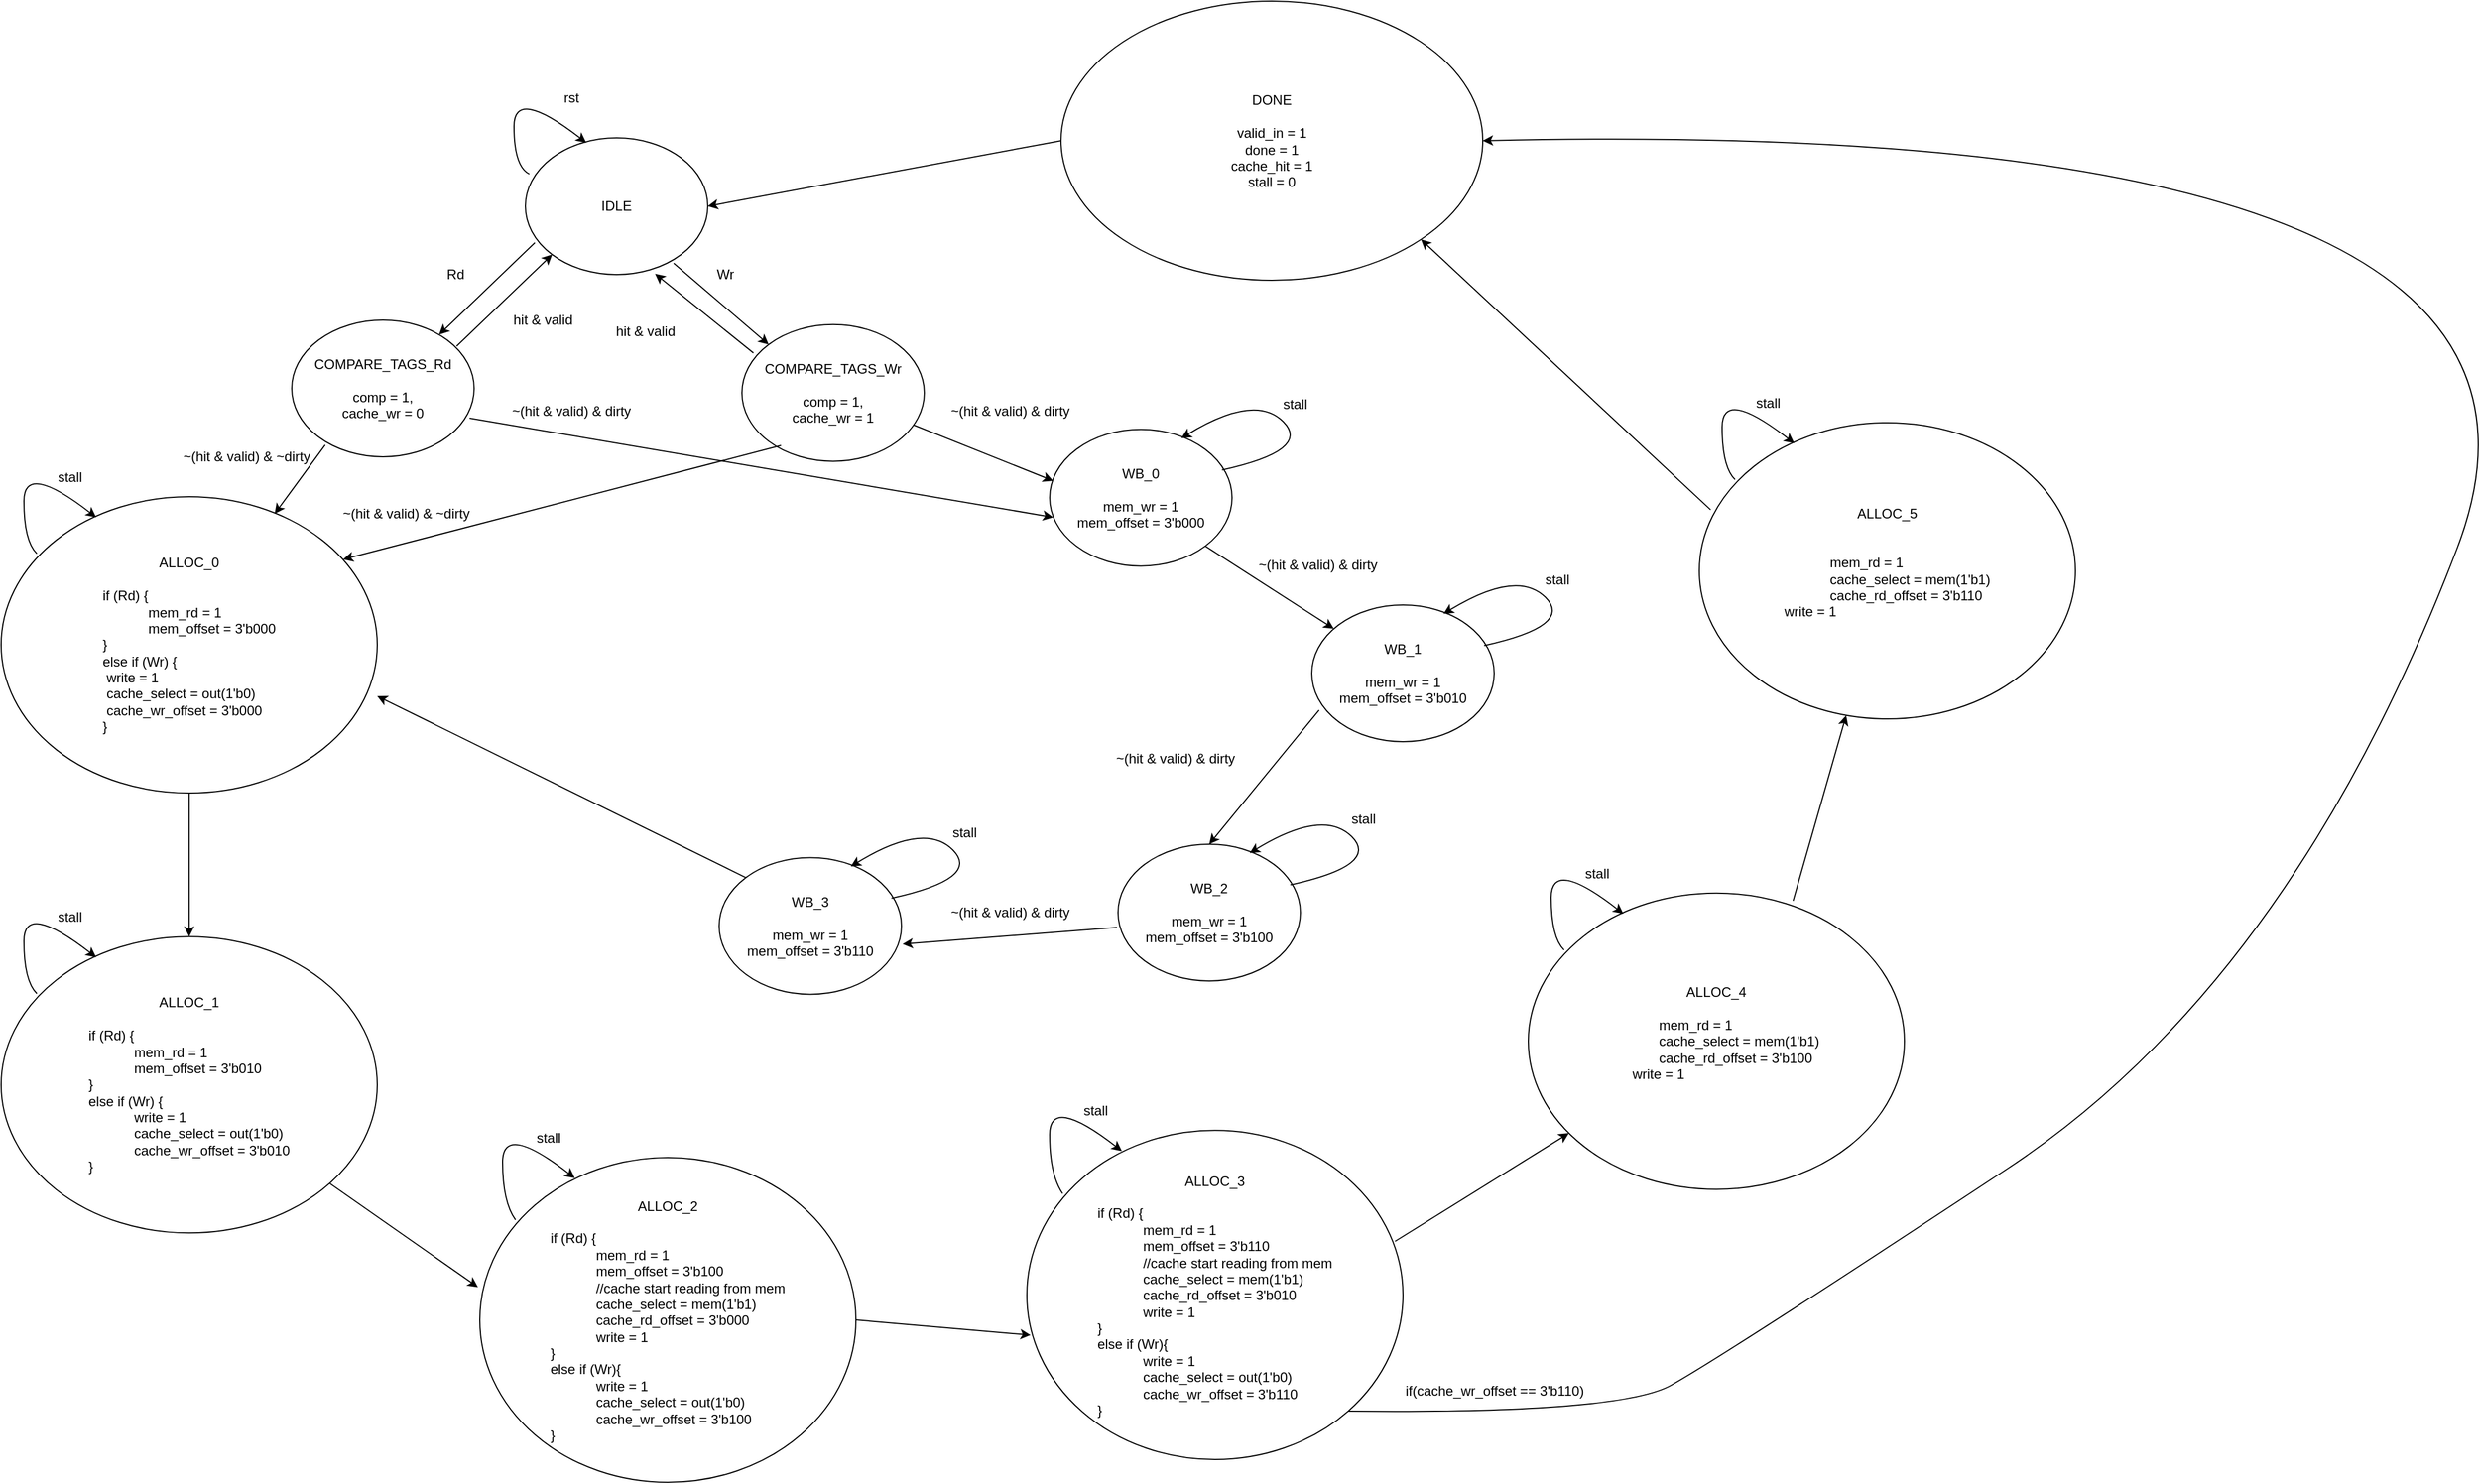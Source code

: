 <mxfile version="17.4.0" type="github">
  <diagram id="0WsAM_WMDWSk5i0kJ9NH" name="Page-1">
    <mxGraphModel dx="6001" dy="2047" grid="1" gridSize="10" guides="1" tooltips="1" connect="1" arrows="1" fold="1" page="1" pageScale="1" pageWidth="1654" pageHeight="2336" math="0" shadow="0">
      <root>
        <mxCell id="0" />
        <mxCell id="1" parent="0" />
        <mxCell id="G9HL7FKv6nedQ7dIaKoP-1" value="IDLE" style="ellipse;whiteSpace=wrap;html=1;" vertex="1" parent="1">
          <mxGeometry x="-910" y="160" width="160" height="120" as="geometry" />
        </mxCell>
        <mxCell id="G9HL7FKv6nedQ7dIaKoP-4" value="rst" style="text;html=1;align=center;verticalAlign=middle;resizable=0;points=[];autosize=1;strokeColor=none;fillColor=none;" vertex="1" parent="1">
          <mxGeometry x="-885" y="115" width="30" height="20" as="geometry" />
        </mxCell>
        <mxCell id="G9HL7FKv6nedQ7dIaKoP-5" value="" style="curved=1;endArrow=classic;html=1;rounded=0;entryX=0.396;entryY=-0.006;entryDx=0;entryDy=0;entryPerimeter=0;" edge="1" parent="1">
          <mxGeometry width="50" height="50" relative="1" as="geometry">
            <mxPoint x="-906.564" y="191.718" as="sourcePoint" />
            <mxPoint x="-856.64" y="164.28" as="targetPoint" />
            <Array as="points">
              <mxPoint x="-920" y="185" />
              <mxPoint x="-920" y="115" />
            </Array>
          </mxGeometry>
        </mxCell>
        <mxCell id="G9HL7FKv6nedQ7dIaKoP-6" value="COMPARE_TAGS_Rd&lt;br&gt;&lt;br&gt;comp = 1,&lt;br&gt;cache_wr = 0" style="ellipse;whiteSpace=wrap;html=1;" vertex="1" parent="1">
          <mxGeometry x="-1115" y="320" width="160" height="120" as="geometry" />
        </mxCell>
        <mxCell id="G9HL7FKv6nedQ7dIaKoP-7" value="COMPARE_TAGS_Wr&lt;br&gt;&lt;br&gt;comp = 1,&lt;br&gt;cache_wr = 1" style="ellipse;whiteSpace=wrap;html=1;" vertex="1" parent="1">
          <mxGeometry x="-720" y="323.84" width="160" height="120" as="geometry" />
        </mxCell>
        <mxCell id="G9HL7FKv6nedQ7dIaKoP-8" value="" style="endArrow=classic;html=1;rounded=0;exitX=0.052;exitY=0.767;exitDx=0;exitDy=0;exitPerimeter=0;" edge="1" parent="1" source="G9HL7FKv6nedQ7dIaKoP-1" target="G9HL7FKv6nedQ7dIaKoP-6">
          <mxGeometry width="50" height="50" relative="1" as="geometry">
            <mxPoint x="-910" y="280" as="sourcePoint" />
            <mxPoint x="-1100.08" y="380" as="targetPoint" />
          </mxGeometry>
        </mxCell>
        <mxCell id="G9HL7FKv6nedQ7dIaKoP-9" value="Rd&amp;nbsp;" style="text;html=1;align=center;verticalAlign=middle;resizable=0;points=[];autosize=1;strokeColor=none;fillColor=none;" vertex="1" parent="1">
          <mxGeometry x="-985" y="270" width="30" height="20" as="geometry" />
        </mxCell>
        <mxCell id="G9HL7FKv6nedQ7dIaKoP-10" value="" style="endArrow=classic;html=1;rounded=0;entryX=0;entryY=1;entryDx=0;entryDy=0;exitX=0.904;exitY=0.191;exitDx=0;exitDy=0;exitPerimeter=0;" edge="1" parent="1" source="G9HL7FKv6nedQ7dIaKoP-6" target="G9HL7FKv6nedQ7dIaKoP-1">
          <mxGeometry width="50" height="50" relative="1" as="geometry">
            <mxPoint x="-930" y="410" as="sourcePoint" />
            <mxPoint x="-880" y="360" as="targetPoint" />
          </mxGeometry>
        </mxCell>
        <mxCell id="G9HL7FKv6nedQ7dIaKoP-11" value="hit &amp;amp; valid" style="text;html=1;align=center;verticalAlign=middle;resizable=0;points=[];autosize=1;strokeColor=none;fillColor=none;" vertex="1" parent="1">
          <mxGeometry x="-930" y="310" width="70" height="20" as="geometry" />
        </mxCell>
        <mxCell id="G9HL7FKv6nedQ7dIaKoP-14" value="" style="endArrow=classic;html=1;rounded=0;exitX=0.813;exitY=0.917;exitDx=0;exitDy=0;exitPerimeter=0;entryX=0;entryY=0;entryDx=0;entryDy=0;" edge="1" parent="1" source="G9HL7FKv6nedQ7dIaKoP-1" target="G9HL7FKv6nedQ7dIaKoP-7">
          <mxGeometry width="50" height="50" relative="1" as="geometry">
            <mxPoint x="-531.12" y="259.12" as="sourcePoint" />
            <mxPoint x="-720.003" y="439.907" as="targetPoint" />
          </mxGeometry>
        </mxCell>
        <mxCell id="G9HL7FKv6nedQ7dIaKoP-15" value="Wr" style="text;html=1;align=center;verticalAlign=middle;resizable=0;points=[];autosize=1;strokeColor=none;fillColor=none;" vertex="1" parent="1">
          <mxGeometry x="-750" y="270" width="30" height="20" as="geometry" />
        </mxCell>
        <mxCell id="G9HL7FKv6nedQ7dIaKoP-16" value="" style="endArrow=classic;html=1;rounded=0;entryX=0.711;entryY=0.994;entryDx=0;entryDy=0;entryPerimeter=0;exitX=0.063;exitY=0.208;exitDx=0;exitDy=0;exitPerimeter=0;" edge="1" parent="1" source="G9HL7FKv6nedQ7dIaKoP-7" target="G9HL7FKv6nedQ7dIaKoP-1">
          <mxGeometry width="50" height="50" relative="1" as="geometry">
            <mxPoint x="-704.8" y="450.0" as="sourcePoint" />
            <mxPoint x="-680" y="260" as="targetPoint" />
          </mxGeometry>
        </mxCell>
        <mxCell id="G9HL7FKv6nedQ7dIaKoP-17" value="hit &amp;amp; valid" style="text;html=1;align=center;verticalAlign=middle;resizable=0;points=[];autosize=1;strokeColor=none;fillColor=none;" vertex="1" parent="1">
          <mxGeometry x="-840" y="320" width="70" height="20" as="geometry" />
        </mxCell>
        <mxCell id="G9HL7FKv6nedQ7dIaKoP-18" value="ALLOC_0&lt;br&gt;&lt;br&gt;&lt;div style=&quot;text-align: left&quot;&gt;&lt;span&gt;&lt;span&gt;	&lt;/span&gt;if (Rd) {&lt;/span&gt;&lt;/div&gt;&lt;blockquote style=&quot;margin: 0 0 0 40px ; border: none ; padding: 0px&quot;&gt;&lt;span&gt;&lt;div style=&quot;text-align: left&quot;&gt;&lt;span&gt;mem_rd = 1&lt;/span&gt;&lt;/div&gt;&lt;/span&gt;&lt;span&gt;&lt;div style=&quot;text-align: left&quot;&gt;&lt;span&gt;mem_offset = 3&#39;b000&lt;/span&gt;&lt;/div&gt;&lt;/span&gt;&lt;/blockquote&gt;&lt;div style=&quot;text-align: left&quot;&gt;&lt;span&gt;}&lt;/span&gt;&lt;/div&gt;&lt;div style=&quot;text-align: left&quot;&gt;&lt;span&gt;else if (Wr) {&lt;/span&gt;&lt;/div&gt;&lt;div style=&quot;text-align: left&quot;&gt;&lt;div&gt;&lt;span style=&quot;white-space: pre&quot;&gt;	&lt;/span&gt;write = 1&lt;/div&gt;&lt;div&gt;&lt;span style=&quot;white-space: pre&quot;&gt;	&lt;/span&gt;cache_select = out(1&#39;b0)&lt;br&gt;&lt;/div&gt;&lt;div&gt;&lt;span style=&quot;white-space: pre&quot;&gt;	&lt;/span&gt;cache_wr_offset = 3&#39;b000&lt;/div&gt;&lt;/div&gt;&lt;div style=&quot;text-align: left&quot;&gt;&lt;span&gt;}&lt;/span&gt;&lt;/div&gt;" style="ellipse;whiteSpace=wrap;html=1;" vertex="1" parent="1">
          <mxGeometry x="-1370" y="475" width="330" height="260" as="geometry" />
        </mxCell>
        <mxCell id="G9HL7FKv6nedQ7dIaKoP-22" value="" style="endArrow=classic;html=1;rounded=0;exitX=0.183;exitY=0.913;exitDx=0;exitDy=0;exitPerimeter=0;" edge="1" parent="1" source="G9HL7FKv6nedQ7dIaKoP-6">
          <mxGeometry width="50" height="50" relative="1" as="geometry">
            <mxPoint x="-1360" y="440" as="sourcePoint" />
            <mxPoint x="-1130" y="490" as="targetPoint" />
          </mxGeometry>
        </mxCell>
        <mxCell id="G9HL7FKv6nedQ7dIaKoP-24" value="~(hit &amp;amp; valid) &amp;amp; ~dirty" style="text;html=1;align=center;verticalAlign=middle;resizable=0;points=[];autosize=1;strokeColor=none;fillColor=none;" vertex="1" parent="1">
          <mxGeometry x="-1220" y="430" width="130" height="20" as="geometry" />
        </mxCell>
        <mxCell id="G9HL7FKv6nedQ7dIaKoP-25" value="stall" style="text;html=1;align=center;verticalAlign=middle;resizable=0;points=[];autosize=1;strokeColor=none;fillColor=none;" vertex="1" parent="1">
          <mxGeometry x="-1330" y="447.68" width="40" height="20" as="geometry" />
        </mxCell>
        <mxCell id="G9HL7FKv6nedQ7dIaKoP-26" value="" style="curved=1;endArrow=classic;html=1;rounded=0;entryX=0.396;entryY=-0.006;entryDx=0;entryDy=0;entryPerimeter=0;exitX=0.095;exitY=0.192;exitDx=0;exitDy=0;exitPerimeter=0;" edge="1" parent="1" source="G9HL7FKv6nedQ7dIaKoP-18">
          <mxGeometry width="50" height="50" relative="1" as="geometry">
            <mxPoint x="-1337" y="520" as="sourcePoint" />
            <mxPoint x="-1286.64" y="493.12" as="targetPoint" />
            <Array as="points">
              <mxPoint x="-1350" y="513.84" />
              <mxPoint x="-1350" y="443.84" />
            </Array>
          </mxGeometry>
        </mxCell>
        <mxCell id="G9HL7FKv6nedQ7dIaKoP-27" value="" style="endArrow=classic;html=1;rounded=0;exitX=0.183;exitY=0.913;exitDx=0;exitDy=0;exitPerimeter=0;" edge="1" parent="1">
          <mxGeometry width="50" height="50" relative="1" as="geometry">
            <mxPoint x="-685.72" y="430.0" as="sourcePoint" />
            <mxPoint x="-1070" y="530" as="targetPoint" />
          </mxGeometry>
        </mxCell>
        <mxCell id="G9HL7FKv6nedQ7dIaKoP-28" value="~(hit &amp;amp; valid) &amp;amp; ~dirty" style="text;html=1;align=center;verticalAlign=middle;resizable=0;points=[];autosize=1;strokeColor=none;fillColor=none;" vertex="1" parent="1">
          <mxGeometry x="-1080" y="480" width="130" height="20" as="geometry" />
        </mxCell>
        <mxCell id="G9HL7FKv6nedQ7dIaKoP-38" value="WB_0&lt;br&gt;&lt;br&gt;mem_wr = 1&lt;br&gt;mem_offset = 3&#39;b000" style="ellipse;whiteSpace=wrap;html=1;" vertex="1" parent="1">
          <mxGeometry x="-450" y="415.86" width="160" height="120" as="geometry" />
        </mxCell>
        <mxCell id="G9HL7FKv6nedQ7dIaKoP-39" value="stall" style="text;html=1;align=center;verticalAlign=middle;resizable=0;points=[];autosize=1;strokeColor=none;fillColor=none;" vertex="1" parent="1">
          <mxGeometry x="-255" y="384.14" width="40" height="20" as="geometry" />
        </mxCell>
        <mxCell id="G9HL7FKv6nedQ7dIaKoP-41" value="" style="curved=1;endArrow=classic;html=1;rounded=0;exitX=0.945;exitY=0.297;exitDx=0;exitDy=0;exitPerimeter=0;entryX=0.722;entryY=0.065;entryDx=0;entryDy=0;entryPerimeter=0;" edge="1" parent="1" source="G9HL7FKv6nedQ7dIaKoP-38" target="G9HL7FKv6nedQ7dIaKoP-38">
          <mxGeometry width="50" height="50" relative="1" as="geometry">
            <mxPoint x="-270" y="434.14" as="sourcePoint" />
            <mxPoint x="-220" y="384.14" as="targetPoint" />
            <Array as="points">
              <mxPoint x="-220" y="434.14" />
              <mxPoint x="-270" y="384.14" />
            </Array>
          </mxGeometry>
        </mxCell>
        <mxCell id="G9HL7FKv6nedQ7dIaKoP-42" value="WB_1&lt;br&gt;&lt;br&gt;mem_wr = 1&lt;br&gt;mem_offset = 3&#39;b010" style="ellipse;whiteSpace=wrap;html=1;" vertex="1" parent="1">
          <mxGeometry x="-220" y="570" width="160" height="120" as="geometry" />
        </mxCell>
        <mxCell id="G9HL7FKv6nedQ7dIaKoP-43" value="stall" style="text;html=1;align=center;verticalAlign=middle;resizable=0;points=[];autosize=1;strokeColor=none;fillColor=none;" vertex="1" parent="1">
          <mxGeometry x="-25" y="538.28" width="40" height="20" as="geometry" />
        </mxCell>
        <mxCell id="G9HL7FKv6nedQ7dIaKoP-44" value="" style="curved=1;endArrow=classic;html=1;rounded=0;exitX=0.945;exitY=0.297;exitDx=0;exitDy=0;exitPerimeter=0;entryX=0.722;entryY=0.065;entryDx=0;entryDy=0;entryPerimeter=0;" edge="1" parent="1" source="G9HL7FKv6nedQ7dIaKoP-42" target="G9HL7FKv6nedQ7dIaKoP-42">
          <mxGeometry width="50" height="50" relative="1" as="geometry">
            <mxPoint x="-40" y="588.28" as="sourcePoint" />
            <mxPoint x="10" y="538.28" as="targetPoint" />
            <Array as="points">
              <mxPoint x="10" y="588.28" />
              <mxPoint x="-40" y="538.28" />
            </Array>
          </mxGeometry>
        </mxCell>
        <mxCell id="G9HL7FKv6nedQ7dIaKoP-45" value="WB_2&lt;br&gt;&lt;br&gt;mem_wr = 1&lt;br&gt;mem_offset = 3&#39;b100" style="ellipse;whiteSpace=wrap;html=1;" vertex="1" parent="1">
          <mxGeometry x="-390" y="780" width="160" height="120" as="geometry" />
        </mxCell>
        <mxCell id="G9HL7FKv6nedQ7dIaKoP-46" value="stall" style="text;html=1;align=center;verticalAlign=middle;resizable=0;points=[];autosize=1;strokeColor=none;fillColor=none;" vertex="1" parent="1">
          <mxGeometry x="-195" y="748.28" width="40" height="20" as="geometry" />
        </mxCell>
        <mxCell id="G9HL7FKv6nedQ7dIaKoP-47" value="" style="curved=1;endArrow=classic;html=1;rounded=0;exitX=0.945;exitY=0.297;exitDx=0;exitDy=0;exitPerimeter=0;entryX=0.722;entryY=0.065;entryDx=0;entryDy=0;entryPerimeter=0;" edge="1" parent="1" source="G9HL7FKv6nedQ7dIaKoP-45" target="G9HL7FKv6nedQ7dIaKoP-45">
          <mxGeometry width="50" height="50" relative="1" as="geometry">
            <mxPoint x="-210" y="798.28" as="sourcePoint" />
            <mxPoint x="-160" y="748.28" as="targetPoint" />
            <Array as="points">
              <mxPoint x="-160" y="798.28" />
              <mxPoint x="-210" y="748.28" />
            </Array>
          </mxGeometry>
        </mxCell>
        <mxCell id="G9HL7FKv6nedQ7dIaKoP-48" value="WB_3&lt;br&gt;&lt;br&gt;mem_wr = 1&lt;br&gt;mem_offset = 3&#39;b110" style="ellipse;whiteSpace=wrap;html=1;" vertex="1" parent="1">
          <mxGeometry x="-740" y="791.72" width="160" height="120" as="geometry" />
        </mxCell>
        <mxCell id="G9HL7FKv6nedQ7dIaKoP-49" value="stall" style="text;html=1;align=center;verticalAlign=middle;resizable=0;points=[];autosize=1;strokeColor=none;fillColor=none;" vertex="1" parent="1">
          <mxGeometry x="-545" y="760" width="40" height="20" as="geometry" />
        </mxCell>
        <mxCell id="G9HL7FKv6nedQ7dIaKoP-50" value="" style="curved=1;endArrow=classic;html=1;rounded=0;exitX=0.945;exitY=0.297;exitDx=0;exitDy=0;exitPerimeter=0;entryX=0.722;entryY=0.065;entryDx=0;entryDy=0;entryPerimeter=0;" edge="1" parent="1" source="G9HL7FKv6nedQ7dIaKoP-48" target="G9HL7FKv6nedQ7dIaKoP-48">
          <mxGeometry width="50" height="50" relative="1" as="geometry">
            <mxPoint x="-560" y="810" as="sourcePoint" />
            <mxPoint x="-510" y="760" as="targetPoint" />
            <Array as="points">
              <mxPoint x="-510" y="810" />
              <mxPoint x="-560" y="760" />
            </Array>
          </mxGeometry>
        </mxCell>
        <mxCell id="G9HL7FKv6nedQ7dIaKoP-51" value="" style="endArrow=classic;html=1;rounded=0;entryX=0.019;entryY=0.376;entryDx=0;entryDy=0;entryPerimeter=0;" edge="1" parent="1" source="G9HL7FKv6nedQ7dIaKoP-7" target="G9HL7FKv6nedQ7dIaKoP-38">
          <mxGeometry width="50" height="50" relative="1" as="geometry">
            <mxPoint x="-630" y="540" as="sourcePoint" />
            <mxPoint x="-580" y="490" as="targetPoint" />
          </mxGeometry>
        </mxCell>
        <mxCell id="G9HL7FKv6nedQ7dIaKoP-52" value="" style="endArrow=classic;html=1;rounded=0;exitX=1;exitY=1;exitDx=0;exitDy=0;" edge="1" parent="1" source="G9HL7FKv6nedQ7dIaKoP-38" target="G9HL7FKv6nedQ7dIaKoP-42">
          <mxGeometry width="50" height="50" relative="1" as="geometry">
            <mxPoint x="-390" y="600" as="sourcePoint" />
            <mxPoint x="-340" y="550" as="targetPoint" />
          </mxGeometry>
        </mxCell>
        <mxCell id="G9HL7FKv6nedQ7dIaKoP-53" value="" style="endArrow=classic;html=1;rounded=0;exitX=0.04;exitY=0.769;exitDx=0;exitDy=0;exitPerimeter=0;entryX=0.5;entryY=0;entryDx=0;entryDy=0;" edge="1" parent="1" source="G9HL7FKv6nedQ7dIaKoP-42" target="G9HL7FKv6nedQ7dIaKoP-45">
          <mxGeometry width="50" height="50" relative="1" as="geometry">
            <mxPoint x="-380" y="640" as="sourcePoint" />
            <mxPoint x="-330" y="590" as="targetPoint" />
          </mxGeometry>
        </mxCell>
        <mxCell id="G9HL7FKv6nedQ7dIaKoP-54" value="" style="endArrow=classic;html=1;rounded=0;exitX=-0.006;exitY=0.608;exitDx=0;exitDy=0;exitPerimeter=0;entryX=1.006;entryY=0.633;entryDx=0;entryDy=0;entryPerimeter=0;" edge="1" parent="1" source="G9HL7FKv6nedQ7dIaKoP-45" target="G9HL7FKv6nedQ7dIaKoP-48">
          <mxGeometry width="50" height="50" relative="1" as="geometry">
            <mxPoint x="-490" y="1050" as="sourcePoint" />
            <mxPoint x="-440" y="1000" as="targetPoint" />
          </mxGeometry>
        </mxCell>
        <mxCell id="G9HL7FKv6nedQ7dIaKoP-55" value="~(hit &amp;amp; valid) &amp;amp; dirty" style="text;html=1;align=center;verticalAlign=middle;resizable=0;points=[];autosize=1;strokeColor=none;fillColor=none;" vertex="1" parent="1">
          <mxGeometry x="-545" y="390" width="120" height="20" as="geometry" />
        </mxCell>
        <mxCell id="G9HL7FKv6nedQ7dIaKoP-56" value="~(hit &amp;amp; valid) &amp;amp; dirty" style="text;html=1;align=center;verticalAlign=middle;resizable=0;points=[];autosize=1;strokeColor=none;fillColor=none;" vertex="1" parent="1">
          <mxGeometry x="-275" y="525" width="120" height="20" as="geometry" />
        </mxCell>
        <mxCell id="G9HL7FKv6nedQ7dIaKoP-57" value="~(hit &amp;amp; valid) &amp;amp; dirty" style="text;html=1;align=center;verticalAlign=middle;resizable=0;points=[];autosize=1;strokeColor=none;fillColor=none;" vertex="1" parent="1">
          <mxGeometry x="-400" y="695" width="120" height="20" as="geometry" />
        </mxCell>
        <mxCell id="G9HL7FKv6nedQ7dIaKoP-58" value="~(hit &amp;amp; valid) &amp;amp; dirty" style="text;html=1;align=center;verticalAlign=middle;resizable=0;points=[];autosize=1;strokeColor=none;fillColor=none;" vertex="1" parent="1">
          <mxGeometry x="-545" y="830" width="120" height="20" as="geometry" />
        </mxCell>
        <mxCell id="G9HL7FKv6nedQ7dIaKoP-59" value="" style="endArrow=classic;html=1;rounded=0;exitX=0.975;exitY=0.717;exitDx=0;exitDy=0;exitPerimeter=0;entryX=0.019;entryY=0.643;entryDx=0;entryDy=0;entryPerimeter=0;" edge="1" parent="1" source="G9HL7FKv6nedQ7dIaKoP-6" target="G9HL7FKv6nedQ7dIaKoP-38">
          <mxGeometry width="50" height="50" relative="1" as="geometry">
            <mxPoint x="-680" y="610" as="sourcePoint" />
            <mxPoint x="-630" y="560" as="targetPoint" />
          </mxGeometry>
        </mxCell>
        <mxCell id="G9HL7FKv6nedQ7dIaKoP-61" value="~(hit &amp;amp; valid) &amp;amp; dirty" style="text;html=1;align=center;verticalAlign=middle;resizable=0;points=[];autosize=1;strokeColor=none;fillColor=none;" vertex="1" parent="1">
          <mxGeometry x="-930" y="390" width="120" height="20" as="geometry" />
        </mxCell>
        <mxCell id="G9HL7FKv6nedQ7dIaKoP-62" value="" style="endArrow=classic;html=1;rounded=0;exitX=0;exitY=0;exitDx=0;exitDy=0;" edge="1" parent="1" source="G9HL7FKv6nedQ7dIaKoP-48">
          <mxGeometry width="50" height="50" relative="1" as="geometry">
            <mxPoint x="-660" y="670" as="sourcePoint" />
            <mxPoint x="-1040" y="650" as="targetPoint" />
          </mxGeometry>
        </mxCell>
        <mxCell id="G9HL7FKv6nedQ7dIaKoP-67" value="ALLOC_1&lt;br&gt;&lt;br&gt;&lt;div style=&quot;text-align: left&quot;&gt;if (Rd) {&lt;/div&gt;&lt;blockquote style=&quot;margin: 0px 0px 0px 40px ; border: none ; padding: 0px&quot;&gt;&lt;div style=&quot;text-align: left&quot;&gt;mem_rd = 1&lt;/div&gt;&lt;div style=&quot;text-align: left&quot;&gt;mem_offset = 3&#39;b010&lt;/div&gt;&lt;/blockquote&gt;&lt;div style=&quot;text-align: left&quot;&gt;}&lt;/div&gt;&lt;div style=&quot;text-align: left&quot;&gt;else if (Wr) {&lt;/div&gt;&lt;blockquote style=&quot;margin: 0 0 0 40px ; border: none ; padding: 0px&quot;&gt;&lt;div style=&quot;text-align: left&quot;&gt;&lt;span&gt;write = 1&lt;/span&gt;&lt;/div&gt;&lt;div style=&quot;text-align: left&quot;&gt;cache_select = out(1&#39;b0)&lt;/div&gt;&lt;div style=&quot;text-align: left&quot;&gt;cache_wr_offset = 3&#39;b010&lt;/div&gt;&lt;/blockquote&gt;&lt;div style=&quot;text-align: left&quot;&gt;}&lt;/div&gt;" style="ellipse;whiteSpace=wrap;html=1;" vertex="1" parent="1">
          <mxGeometry x="-1370" y="861.16" width="330" height="260" as="geometry" />
        </mxCell>
        <mxCell id="G9HL7FKv6nedQ7dIaKoP-68" value="stall" style="text;html=1;align=center;verticalAlign=middle;resizable=0;points=[];autosize=1;strokeColor=none;fillColor=none;" vertex="1" parent="1">
          <mxGeometry x="-1330" y="833.84" width="40" height="20" as="geometry" />
        </mxCell>
        <mxCell id="G9HL7FKv6nedQ7dIaKoP-69" value="" style="curved=1;endArrow=classic;html=1;rounded=0;entryX=0.396;entryY=-0.006;entryDx=0;entryDy=0;entryPerimeter=0;exitX=0.095;exitY=0.192;exitDx=0;exitDy=0;exitPerimeter=0;" edge="1" parent="1" source="G9HL7FKv6nedQ7dIaKoP-67">
          <mxGeometry width="50" height="50" relative="1" as="geometry">
            <mxPoint x="-1337" y="906.16" as="sourcePoint" />
            <mxPoint x="-1286.64" y="879.28" as="targetPoint" />
            <Array as="points">
              <mxPoint x="-1350" y="900" />
              <mxPoint x="-1350" y="830" />
            </Array>
          </mxGeometry>
        </mxCell>
        <mxCell id="G9HL7FKv6nedQ7dIaKoP-70" value="ALLOC_2&lt;br&gt;&lt;br&gt;&lt;div style=&quot;text-align: left&quot;&gt;if (Rd) {&lt;/div&gt;&lt;blockquote style=&quot;margin: 0px 0px 0px 40px ; border: none ; padding: 0px&quot;&gt;&lt;div style=&quot;text-align: left&quot;&gt;mem_rd = 1&lt;/div&gt;&lt;div style=&quot;text-align: left&quot;&gt;mem_offset = 3&#39;b100&lt;/div&gt;&lt;div style=&quot;text-align: left&quot;&gt;//cache start reading from mem&lt;/div&gt;&lt;div style=&quot;text-align: left&quot;&gt;cache_select = mem(1&#39;b1)&lt;/div&gt;&lt;div style=&quot;text-align: left&quot;&gt;cache_rd_offset = 3&#39;b000&lt;/div&gt;&lt;div style=&quot;text-align: left&quot;&gt;write = 1&lt;/div&gt;&lt;/blockquote&gt;&lt;div style=&quot;text-align: left&quot;&gt;}&lt;/div&gt;&lt;div style=&quot;text-align: left&quot;&gt;else if (Wr){&lt;/div&gt;&lt;blockquote style=&quot;margin: 0 0 0 40px ; border: none ; padding: 0px&quot;&gt;&lt;div style=&quot;text-align: left&quot;&gt;&lt;span&gt;write = 1&lt;/span&gt;&lt;/div&gt;&lt;div style=&quot;text-align: left&quot;&gt;cache_select = out(1&#39;b0)&lt;/div&gt;&lt;div style=&quot;text-align: left&quot;&gt;cache_wr_offset = 3&#39;b100&lt;/div&gt;&lt;/blockquote&gt;&lt;div style=&quot;text-align: left&quot;&gt;}&lt;br&gt;&lt;/div&gt;" style="ellipse;whiteSpace=wrap;html=1;" vertex="1" parent="1">
          <mxGeometry x="-950" y="1055" width="330" height="285" as="geometry" />
        </mxCell>
        <mxCell id="G9HL7FKv6nedQ7dIaKoP-71" value="stall" style="text;html=1;align=center;verticalAlign=middle;resizable=0;points=[];autosize=1;strokeColor=none;fillColor=none;" vertex="1" parent="1">
          <mxGeometry x="-910" y="1027.68" width="40" height="20" as="geometry" />
        </mxCell>
        <mxCell id="G9HL7FKv6nedQ7dIaKoP-72" value="" style="curved=1;endArrow=classic;html=1;rounded=0;entryX=0.396;entryY=-0.006;entryDx=0;entryDy=0;entryPerimeter=0;exitX=0.095;exitY=0.192;exitDx=0;exitDy=0;exitPerimeter=0;" edge="1" parent="1" source="G9HL7FKv6nedQ7dIaKoP-70">
          <mxGeometry width="50" height="50" relative="1" as="geometry">
            <mxPoint x="-917" y="1100" as="sourcePoint" />
            <mxPoint x="-866.64" y="1073.12" as="targetPoint" />
            <Array as="points">
              <mxPoint x="-930" y="1093.84" />
              <mxPoint x="-930" y="1023.84" />
            </Array>
          </mxGeometry>
        </mxCell>
        <mxCell id="G9HL7FKv6nedQ7dIaKoP-73" value="ALLOC_3&lt;br&gt;&lt;br&gt;&lt;div style=&quot;text-align: left&quot;&gt;if (Rd) {&lt;/div&gt;&lt;blockquote style=&quot;margin: 0px 0px 0px 40px ; border: none ; padding: 0px&quot;&gt;&lt;div style=&quot;text-align: left&quot;&gt;mem_rd = 1&lt;/div&gt;&lt;div style=&quot;text-align: left&quot;&gt;mem_offset = 3&#39;b110&lt;/div&gt;&lt;div style=&quot;text-align: left&quot;&gt;//cache start reading from mem&lt;br&gt;&lt;/div&gt;&lt;div style=&quot;text-align: left&quot;&gt;cache_select = mem(1&#39;b1)&lt;/div&gt;&lt;div style=&quot;text-align: left&quot;&gt;cache_rd_offset = 3&#39;b010&lt;/div&gt;&lt;div style=&quot;text-align: left&quot;&gt;write = 1&lt;/div&gt;&lt;/blockquote&gt;&lt;div style=&quot;text-align: left&quot;&gt;}&lt;/div&gt;&lt;div style=&quot;text-align: left&quot;&gt;else if (Wr){&lt;/div&gt;&lt;blockquote style=&quot;margin: 0 0 0 40px ; border: none ; padding: 0px&quot;&gt;&lt;div style=&quot;text-align: left&quot;&gt;&lt;div&gt;write = 1&lt;/div&gt;&lt;/div&gt;&lt;div style=&quot;text-align: left&quot;&gt;&lt;div&gt;cache_select = out(1&#39;b0)&lt;/div&gt;&lt;/div&gt;&lt;div style=&quot;text-align: left&quot;&gt;&lt;div&gt;cache_wr_offset = 3&#39;b110&lt;/div&gt;&lt;/div&gt;&lt;/blockquote&gt;&lt;div style=&quot;text-align: left&quot;&gt;}&lt;/div&gt;" style="ellipse;whiteSpace=wrap;html=1;" vertex="1" parent="1">
          <mxGeometry x="-470" y="1031.16" width="330" height="288.84" as="geometry" />
        </mxCell>
        <mxCell id="G9HL7FKv6nedQ7dIaKoP-74" value="stall" style="text;html=1;align=center;verticalAlign=middle;resizable=0;points=[];autosize=1;strokeColor=none;fillColor=none;" vertex="1" parent="1">
          <mxGeometry x="-430" y="1003.84" width="40" height="20" as="geometry" />
        </mxCell>
        <mxCell id="G9HL7FKv6nedQ7dIaKoP-75" value="" style="curved=1;endArrow=classic;html=1;rounded=0;entryX=0.396;entryY=-0.006;entryDx=0;entryDy=0;entryPerimeter=0;exitX=0.095;exitY=0.192;exitDx=0;exitDy=0;exitPerimeter=0;" edge="1" parent="1" source="G9HL7FKv6nedQ7dIaKoP-73">
          <mxGeometry width="50" height="50" relative="1" as="geometry">
            <mxPoint x="-437" y="1076.16" as="sourcePoint" />
            <mxPoint x="-386.64" y="1049.28" as="targetPoint" />
            <Array as="points">
              <mxPoint x="-450" y="1070" />
              <mxPoint x="-450" y="1000" />
            </Array>
          </mxGeometry>
        </mxCell>
        <mxCell id="G9HL7FKv6nedQ7dIaKoP-76" value="ALLOC_4&lt;br&gt;&lt;blockquote style=&quot;margin: 0px 0px 0px 40px ; border: none ; padding: 0px&quot;&gt;&lt;div style=&quot;text-align: left&quot;&gt;&lt;br&gt;mem_rd = 1&lt;/div&gt;&lt;div style=&quot;text-align: left&quot;&gt;cache_select = mem(1&#39;b1)&lt;/div&gt;&lt;div style=&quot;text-align: left&quot;&gt;&lt;span&gt;cache_rd_offset = 3&#39;b100&lt;/span&gt;&lt;/div&gt;&lt;/blockquote&gt;&lt;div style=&quot;text-align: left&quot;&gt;&lt;span style=&quot;white-space: pre&quot;&gt;	&lt;/span&gt;&amp;nbsp; &amp;nbsp; write = 1&lt;/div&gt;&lt;div style=&quot;text-align: left&quot;&gt;&lt;br&gt;&lt;/div&gt;" style="ellipse;whiteSpace=wrap;html=1;" vertex="1" parent="1">
          <mxGeometry x="-30" y="822.88" width="330" height="260" as="geometry" />
        </mxCell>
        <mxCell id="G9HL7FKv6nedQ7dIaKoP-77" value="stall" style="text;html=1;align=center;verticalAlign=middle;resizable=0;points=[];autosize=1;strokeColor=none;fillColor=none;" vertex="1" parent="1">
          <mxGeometry x="10" y="795.56" width="40" height="20" as="geometry" />
        </mxCell>
        <mxCell id="G9HL7FKv6nedQ7dIaKoP-78" value="" style="curved=1;endArrow=classic;html=1;rounded=0;entryX=0.396;entryY=-0.006;entryDx=0;entryDy=0;entryPerimeter=0;exitX=0.095;exitY=0.192;exitDx=0;exitDy=0;exitPerimeter=0;" edge="1" parent="1" source="G9HL7FKv6nedQ7dIaKoP-76">
          <mxGeometry width="50" height="50" relative="1" as="geometry">
            <mxPoint x="3" y="867.88" as="sourcePoint" />
            <mxPoint x="53.36" y="841.0" as="targetPoint" />
            <Array as="points">
              <mxPoint x="-10" y="861.72" />
              <mxPoint x="-10" y="791.72" />
            </Array>
          </mxGeometry>
        </mxCell>
        <mxCell id="G9HL7FKv6nedQ7dIaKoP-79" value="ALLOC_5&lt;br&gt;&lt;br&gt;&lt;br&gt;&lt;blockquote style=&quot;margin: 0px 0px 0px 40px ; border: none ; padding: 0px&quot;&gt;&lt;div style=&quot;text-align: left&quot;&gt;mem_rd = 1&lt;/div&gt;&lt;div style=&quot;text-align: left&quot;&gt;cache_select = mem(1&#39;b1)&lt;/div&gt;&lt;div style=&quot;text-align: left&quot;&gt;cache_rd_offset = 3&#39;b110&lt;/div&gt;&lt;/blockquote&gt;&lt;div style=&quot;text-align: left&quot;&gt;write = 1&lt;/div&gt;&lt;div style=&quot;text-align: left&quot;&gt;&lt;br&gt;&lt;/div&gt;" style="ellipse;whiteSpace=wrap;html=1;" vertex="1" parent="1">
          <mxGeometry x="120" y="410.0" width="330" height="260" as="geometry" />
        </mxCell>
        <mxCell id="G9HL7FKv6nedQ7dIaKoP-80" value="stall" style="text;html=1;align=center;verticalAlign=middle;resizable=0;points=[];autosize=1;strokeColor=none;fillColor=none;" vertex="1" parent="1">
          <mxGeometry x="160" y="382.68" width="40" height="20" as="geometry" />
        </mxCell>
        <mxCell id="G9HL7FKv6nedQ7dIaKoP-81" value="" style="curved=1;endArrow=classic;html=1;rounded=0;entryX=0.396;entryY=-0.006;entryDx=0;entryDy=0;entryPerimeter=0;exitX=0.095;exitY=0.192;exitDx=0;exitDy=0;exitPerimeter=0;" edge="1" parent="1" source="G9HL7FKv6nedQ7dIaKoP-79">
          <mxGeometry width="50" height="50" relative="1" as="geometry">
            <mxPoint x="153" y="455.0" as="sourcePoint" />
            <mxPoint x="203.36" y="428.12" as="targetPoint" />
            <Array as="points">
              <mxPoint x="140" y="448.84" />
              <mxPoint x="140" y="378.84" />
            </Array>
          </mxGeometry>
        </mxCell>
        <mxCell id="G9HL7FKv6nedQ7dIaKoP-82" value="DONE&lt;br&gt;&lt;br&gt;valid_in = 1&lt;br&gt;done = 1&lt;br&gt;cache_hit = 1&lt;br&gt;stall = 0" style="ellipse;whiteSpace=wrap;html=1;" vertex="1" parent="1">
          <mxGeometry x="-440" y="40" width="370" height="245" as="geometry" />
        </mxCell>
        <mxCell id="G9HL7FKv6nedQ7dIaKoP-83" value="" style="endArrow=classic;html=1;rounded=0;exitX=0.5;exitY=1;exitDx=0;exitDy=0;entryX=0.5;entryY=0;entryDx=0;entryDy=0;" edge="1" parent="1" source="G9HL7FKv6nedQ7dIaKoP-18" target="G9HL7FKv6nedQ7dIaKoP-67">
          <mxGeometry width="50" height="50" relative="1" as="geometry">
            <mxPoint x="-1080" y="890" as="sourcePoint" />
            <mxPoint x="-1030" y="840" as="targetPoint" />
          </mxGeometry>
        </mxCell>
        <mxCell id="G9HL7FKv6nedQ7dIaKoP-84" value="" style="endArrow=classic;html=1;rounded=0;entryX=-0.005;entryY=0.399;entryDx=0;entryDy=0;entryPerimeter=0;" edge="1" parent="1" source="G9HL7FKv6nedQ7dIaKoP-67" target="G9HL7FKv6nedQ7dIaKoP-70">
          <mxGeometry width="50" height="50" relative="1" as="geometry">
            <mxPoint x="-1120" y="1250" as="sourcePoint" />
            <mxPoint x="-1070" y="1200" as="targetPoint" />
          </mxGeometry>
        </mxCell>
        <mxCell id="G9HL7FKv6nedQ7dIaKoP-85" value="" style="endArrow=classic;html=1;rounded=0;exitX=1;exitY=0.5;exitDx=0;exitDy=0;entryX=0.01;entryY=0.622;entryDx=0;entryDy=0;entryPerimeter=0;" edge="1" parent="1" source="G9HL7FKv6nedQ7dIaKoP-70" target="G9HL7FKv6nedQ7dIaKoP-73">
          <mxGeometry width="50" height="50" relative="1" as="geometry">
            <mxPoint x="-580" y="1100" as="sourcePoint" />
            <mxPoint x="-530" y="1050" as="targetPoint" />
          </mxGeometry>
        </mxCell>
        <mxCell id="G9HL7FKv6nedQ7dIaKoP-86" value="" style="endArrow=classic;html=1;rounded=0;exitX=0.979;exitY=0.337;exitDx=0;exitDy=0;exitPerimeter=0;" edge="1" parent="1" source="G9HL7FKv6nedQ7dIaKoP-73" target="G9HL7FKv6nedQ7dIaKoP-76">
          <mxGeometry width="50" height="50" relative="1" as="geometry">
            <mxPoint x="-120" y="1070" as="sourcePoint" />
            <mxPoint x="-70" y="1020" as="targetPoint" />
          </mxGeometry>
        </mxCell>
        <mxCell id="G9HL7FKv6nedQ7dIaKoP-87" value="" style="endArrow=classic;html=1;rounded=0;exitX=0.704;exitY=0.026;exitDx=0;exitDy=0;exitPerimeter=0;" edge="1" parent="1" source="G9HL7FKv6nedQ7dIaKoP-76" target="G9HL7FKv6nedQ7dIaKoP-79">
          <mxGeometry width="50" height="50" relative="1" as="geometry">
            <mxPoint x="240" y="800" as="sourcePoint" />
            <mxPoint x="290" y="750" as="targetPoint" />
          </mxGeometry>
        </mxCell>
        <mxCell id="G9HL7FKv6nedQ7dIaKoP-88" value="" style="endArrow=classic;html=1;rounded=0;exitX=0.03;exitY=0.294;exitDx=0;exitDy=0;exitPerimeter=0;entryX=1;entryY=1;entryDx=0;entryDy=0;" edge="1" parent="1" source="G9HL7FKv6nedQ7dIaKoP-79" target="G9HL7FKv6nedQ7dIaKoP-82">
          <mxGeometry width="50" height="50" relative="1" as="geometry">
            <mxPoint x="-30" y="450" as="sourcePoint" />
            <mxPoint x="20" y="400" as="targetPoint" />
          </mxGeometry>
        </mxCell>
        <mxCell id="G9HL7FKv6nedQ7dIaKoP-89" value="" style="endArrow=classic;html=1;rounded=0;exitX=0;exitY=0.5;exitDx=0;exitDy=0;entryX=1;entryY=0.5;entryDx=0;entryDy=0;" edge="1" parent="1" source="G9HL7FKv6nedQ7dIaKoP-82" target="G9HL7FKv6nedQ7dIaKoP-1">
          <mxGeometry width="50" height="50" relative="1" as="geometry">
            <mxPoint x="-560" y="150" as="sourcePoint" />
            <mxPoint x="-510" y="100" as="targetPoint" />
          </mxGeometry>
        </mxCell>
        <mxCell id="G9HL7FKv6nedQ7dIaKoP-90" value="" style="curved=1;endArrow=classic;html=1;rounded=0;exitX=1;exitY=1;exitDx=0;exitDy=0;entryX=1;entryY=0.5;entryDx=0;entryDy=0;" edge="1" parent="1" source="G9HL7FKv6nedQ7dIaKoP-73" target="G9HL7FKv6nedQ7dIaKoP-82">
          <mxGeometry width="50" height="50" relative="1" as="geometry">
            <mxPoint x="30" y="1340" as="sourcePoint" />
            <mxPoint x="80" y="1290" as="targetPoint" />
            <Array as="points">
              <mxPoint x="50" y="1280" />
              <mxPoint x="140" y="1230" />
              <mxPoint x="640" y="900" />
              <mxPoint x="930" y="140" />
            </Array>
          </mxGeometry>
        </mxCell>
        <mxCell id="G9HL7FKv6nedQ7dIaKoP-91" value="if(&lt;span style=&quot;text-align: left&quot;&gt;cache_wr_offset == 3&#39;b110&lt;/span&gt;)" style="text;html=1;align=center;verticalAlign=middle;resizable=0;points=[];autosize=1;strokeColor=none;fillColor=none;" vertex="1" parent="1">
          <mxGeometry x="-145" y="1250" width="170" height="20" as="geometry" />
        </mxCell>
      </root>
    </mxGraphModel>
  </diagram>
</mxfile>
